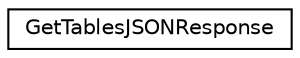 digraph "Graphical Class Hierarchy"
{
 // LATEX_PDF_SIZE
  edge [fontname="Helvetica",fontsize="10",labelfontname="Helvetica",labelfontsize="10"];
  node [fontname="Helvetica",fontsize="10",shape=record];
  rankdir="LR";
  Node0 [label="GetTablesJSONResponse",height=0.2,width=0.4,color="black", fillcolor="white", style="filled",URL="$classcom_1_1example_1_1lmrs_1_1model_1_1managetables_1_1GetTablesJSONResponse.html",tooltip="POJO for Get Tables API Response."];
}
